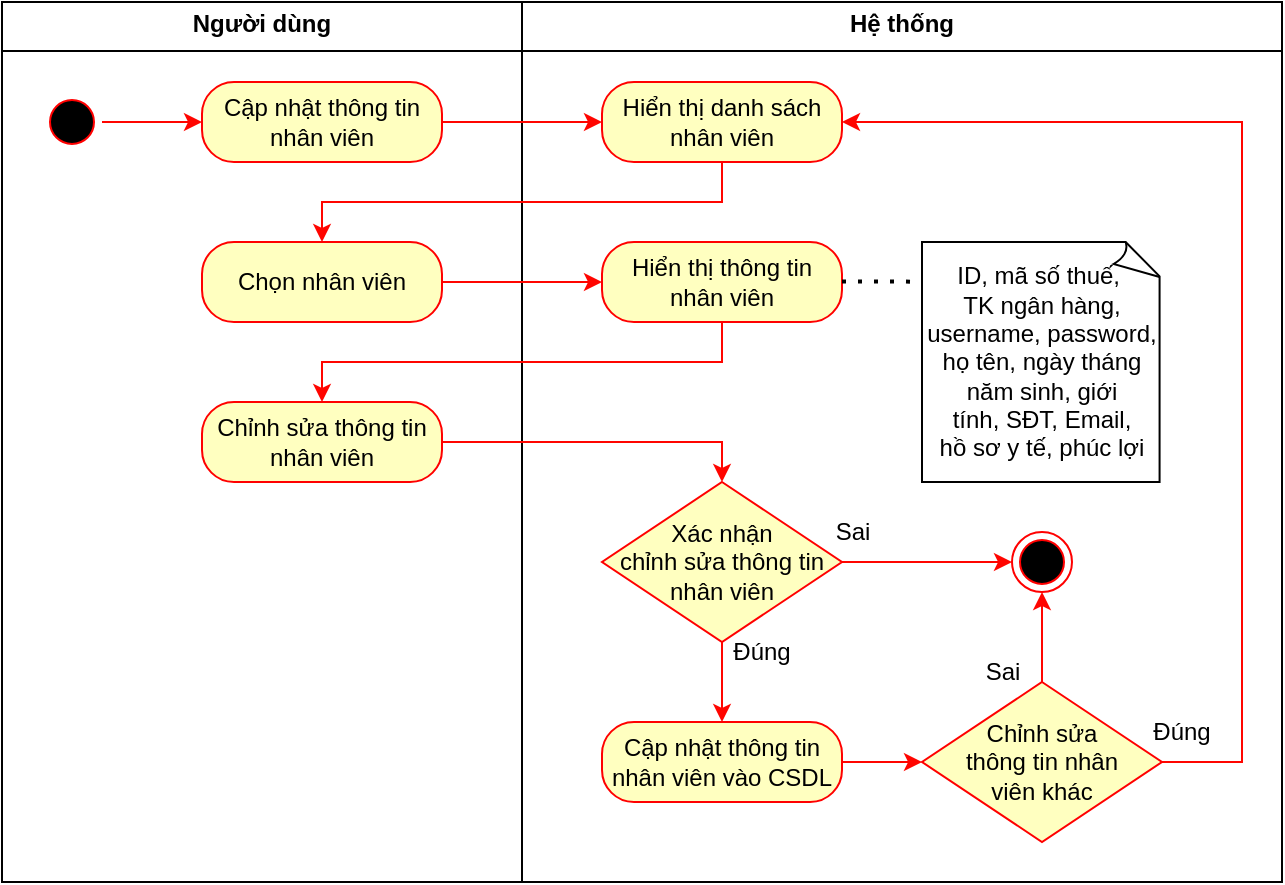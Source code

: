 <mxfile version="26.0.7">
  <diagram name="Page-1" id="DN_4q7IsD7YObWn_SUVU">
    <mxGraphModel dx="976" dy="418" grid="1" gridSize="10" guides="1" tooltips="1" connect="1" arrows="1" fold="1" page="1" pageScale="1" pageWidth="850" pageHeight="1100" math="0" shadow="0">
      <root>
        <mxCell id="0" />
        <mxCell id="1" parent="0" />
        <mxCell id="PDLHa-FzQipxZmoy9RNo-1" value="&lt;p style=&quot;margin:0px;margin-top:4px;text-align:center;&quot;&gt;&lt;b&gt;Hệ thống&lt;/b&gt;&lt;/p&gt;&lt;hr size=&quot;1&quot; style=&quot;border-style:solid;&quot;&gt;&lt;div style=&quot;height:2px;&quot;&gt;&lt;/div&gt;" style="verticalAlign=top;align=left;overflow=fill;html=1;whiteSpace=wrap;" parent="1" vertex="1">
          <mxGeometry x="260" width="380" height="440" as="geometry" />
        </mxCell>
        <mxCell id="PDLHa-FzQipxZmoy9RNo-2" value="&lt;p style=&quot;margin:0px;margin-top:4px;text-align:center;&quot;&gt;&lt;b&gt;Người dùng&lt;/b&gt;&lt;/p&gt;&lt;hr size=&quot;1&quot; style=&quot;border-style:solid;&quot;&gt;&lt;div style=&quot;height:2px;&quot;&gt;&lt;/div&gt;" style="verticalAlign=top;align=left;overflow=fill;html=1;whiteSpace=wrap;" parent="1" vertex="1">
          <mxGeometry width="260" height="440" as="geometry" />
        </mxCell>
        <mxCell id="PDLHa-FzQipxZmoy9RNo-3" value="" style="ellipse;html=1;shape=startState;fillColor=#000000;strokeColor=#ff0000;" parent="1" vertex="1">
          <mxGeometry x="20" y="45" width="30" height="30" as="geometry" />
        </mxCell>
        <mxCell id="PDLHa-FzQipxZmoy9RNo-4" value="" style="edgeStyle=orthogonalEdgeStyle;rounded=0;orthogonalLoop=1;jettySize=auto;html=1;strokeColor=#FF0500;" parent="1" source="PDLHa-FzQipxZmoy9RNo-3" target="PDLHa-FzQipxZmoy9RNo-6" edge="1">
          <mxGeometry relative="1" as="geometry" />
        </mxCell>
        <mxCell id="PDLHa-FzQipxZmoy9RNo-5" value="" style="edgeStyle=orthogonalEdgeStyle;rounded=0;orthogonalLoop=1;jettySize=auto;html=1;strokeColor=#FF0500;" parent="1" source="PDLHa-FzQipxZmoy9RNo-6" target="PDLHa-FzQipxZmoy9RNo-8" edge="1">
          <mxGeometry relative="1" as="geometry" />
        </mxCell>
        <mxCell id="PDLHa-FzQipxZmoy9RNo-6" value="Cập nhật thông tin nhân viên" style="rounded=1;whiteSpace=wrap;html=1;arcSize=40;fontColor=#000000;fillColor=#ffffc0;strokeColor=#ff0000;" parent="1" vertex="1">
          <mxGeometry x="100" y="40" width="120" height="40" as="geometry" />
        </mxCell>
        <mxCell id="PDLHa-FzQipxZmoy9RNo-7" style="edgeStyle=orthogonalEdgeStyle;rounded=0;orthogonalLoop=1;jettySize=auto;html=1;entryX=0.5;entryY=0;entryDx=0;entryDy=0;strokeColor=#FF0500;" parent="1" source="PDLHa-FzQipxZmoy9RNo-8" target="PDLHa-FzQipxZmoy9RNo-10" edge="1">
          <mxGeometry relative="1" as="geometry">
            <Array as="points">
              <mxPoint x="360" y="100" />
              <mxPoint x="160" y="100" />
            </Array>
          </mxGeometry>
        </mxCell>
        <mxCell id="PDLHa-FzQipxZmoy9RNo-8" value="Hiển thị danh sách nhân viên" style="rounded=1;whiteSpace=wrap;html=1;arcSize=40;fontColor=#000000;fillColor=#ffffc0;strokeColor=#ff0000;" parent="1" vertex="1">
          <mxGeometry x="300" y="40" width="120" height="40" as="geometry" />
        </mxCell>
        <mxCell id="PDLHa-FzQipxZmoy9RNo-24" value="" style="edgeStyle=orthogonalEdgeStyle;rounded=0;orthogonalLoop=1;jettySize=auto;html=1;strokeColor=#FF0500;" parent="1" source="PDLHa-FzQipxZmoy9RNo-10" target="PDLHa-FzQipxZmoy9RNo-23" edge="1">
          <mxGeometry relative="1" as="geometry" />
        </mxCell>
        <mxCell id="PDLHa-FzQipxZmoy9RNo-10" value="Chọn nhân viên" style="rounded=1;whiteSpace=wrap;html=1;arcSize=40;fontColor=#000000;fillColor=#ffffc0;strokeColor=#ff0000;" parent="1" vertex="1">
          <mxGeometry x="100" y="120" width="120" height="40" as="geometry" />
        </mxCell>
        <mxCell id="PDLHa-FzQipxZmoy9RNo-14" value="ID, mã số thuế,&amp;nbsp;&lt;br&gt;TK ngân hàng,&lt;div&gt;username, password, họ tên,&amp;nbsp;&lt;span style=&quot;background-color: transparent; color: light-dark(rgb(0, 0, 0), rgb(255, 255, 255));&quot;&gt;ngày tháng&lt;/span&gt;&lt;/div&gt;&lt;div&gt;&lt;span style=&quot;background-color: transparent; color: light-dark(rgb(0, 0, 0), rgb(255, 255, 255));&quot;&gt;năm sinh,&amp;nbsp;&lt;/span&gt;&lt;span style=&quot;background-color: transparent; color: light-dark(rgb(0, 0, 0), rgb(255, 255, 255));&quot;&gt;giới tính,&amp;nbsp;&lt;/span&gt;&lt;span style=&quot;background-color: transparent; color: light-dark(rgb(0, 0, 0), rgb(255, 255, 255));&quot;&gt;SĐT, Email,&lt;/span&gt;&lt;/div&gt;&lt;div&gt;&lt;div&gt;&lt;div&gt;hồ sơ y tế, phúc lợi&lt;/div&gt;&lt;/div&gt;&lt;/div&gt;" style="whiteSpace=wrap;html=1;shape=mxgraph.basic.document;align=center;" parent="1" vertex="1">
          <mxGeometry x="460" y="120" width="120" height="120" as="geometry" />
        </mxCell>
        <mxCell id="PDLHa-FzQipxZmoy9RNo-37" style="edgeStyle=orthogonalEdgeStyle;rounded=0;orthogonalLoop=1;jettySize=auto;html=1;entryX=0.5;entryY=0;entryDx=0;entryDy=0;strokeColor=#FF0500;" parent="1" source="PDLHa-FzQipxZmoy9RNo-22" target="PDLHa-FzQipxZmoy9RNo-26" edge="1">
          <mxGeometry relative="1" as="geometry" />
        </mxCell>
        <mxCell id="PDLHa-FzQipxZmoy9RNo-22" value="Chỉnh sửa thông tin nhân viên" style="rounded=1;whiteSpace=wrap;html=1;arcSize=40;fontColor=#000000;fillColor=#ffffc0;strokeColor=#ff0000;" parent="1" vertex="1">
          <mxGeometry x="100" y="200" width="120" height="40" as="geometry" />
        </mxCell>
        <mxCell id="PDLHa-FzQipxZmoy9RNo-25" style="edgeStyle=orthogonalEdgeStyle;rounded=0;orthogonalLoop=1;jettySize=auto;html=1;entryX=0.5;entryY=0;entryDx=0;entryDy=0;strokeColor=#FF0500;" parent="1" source="PDLHa-FzQipxZmoy9RNo-23" target="PDLHa-FzQipxZmoy9RNo-22" edge="1">
          <mxGeometry relative="1" as="geometry">
            <mxPoint x="210" y="190" as="targetPoint" />
            <Array as="points">
              <mxPoint x="360" y="180" />
              <mxPoint x="160" y="180" />
            </Array>
          </mxGeometry>
        </mxCell>
        <mxCell id="PDLHa-FzQipxZmoy9RNo-23" value="Hiển thị thông tin nhân viên" style="rounded=1;whiteSpace=wrap;html=1;arcSize=40;fontColor=#000000;fillColor=#ffffc0;strokeColor=#ff0000;" parent="1" vertex="1">
          <mxGeometry x="300" y="120" width="120" height="40" as="geometry" />
        </mxCell>
        <mxCell id="PDLHa-FzQipxZmoy9RNo-29" value="" style="edgeStyle=orthogonalEdgeStyle;rounded=0;orthogonalLoop=1;jettySize=auto;html=1;strokeColor=#FF0500;" parent="1" source="PDLHa-FzQipxZmoy9RNo-26" target="PDLHa-FzQipxZmoy9RNo-27" edge="1">
          <mxGeometry relative="1" as="geometry" />
        </mxCell>
        <mxCell id="PDLHa-FzQipxZmoy9RNo-35" value="" style="edgeStyle=orthogonalEdgeStyle;rounded=0;orthogonalLoop=1;jettySize=auto;html=1;strokeColor=#FF0500;" parent="1" source="PDLHa-FzQipxZmoy9RNo-26" target="PDLHa-FzQipxZmoy9RNo-34" edge="1">
          <mxGeometry relative="1" as="geometry" />
        </mxCell>
        <mxCell id="PDLHa-FzQipxZmoy9RNo-26" value="Xác nhận&lt;br&gt;chỉnh sửa thông tin nhân viên" style="rhombus;whiteSpace=wrap;html=1;fontColor=#000000;fillColor=#ffffc0;strokeColor=#FF0000;" parent="1" vertex="1">
          <mxGeometry x="300" y="240" width="120" height="80" as="geometry" />
        </mxCell>
        <mxCell id="PDLHa-FzQipxZmoy9RNo-31" value="" style="edgeStyle=orthogonalEdgeStyle;rounded=0;orthogonalLoop=1;jettySize=auto;html=1;strokeColor=#FF0500;" parent="1" source="PDLHa-FzQipxZmoy9RNo-27" target="PDLHa-FzQipxZmoy9RNo-28" edge="1">
          <mxGeometry relative="1" as="geometry" />
        </mxCell>
        <mxCell id="PDLHa-FzQipxZmoy9RNo-27" value="Cập nhật thông tin nhân viên vào CSDL" style="rounded=1;whiteSpace=wrap;html=1;arcSize=40;fontColor=#000000;fillColor=#ffffc0;strokeColor=#ff0000;" parent="1" vertex="1">
          <mxGeometry x="300" y="360" width="120" height="40" as="geometry" />
        </mxCell>
        <mxCell id="PDLHa-FzQipxZmoy9RNo-36" value="" style="edgeStyle=orthogonalEdgeStyle;rounded=0;orthogonalLoop=1;jettySize=auto;html=1;strokeColor=#FF0500;" parent="1" source="PDLHa-FzQipxZmoy9RNo-28" target="PDLHa-FzQipxZmoy9RNo-34" edge="1">
          <mxGeometry relative="1" as="geometry" />
        </mxCell>
        <mxCell id="5nzaItZQKXCWeE0JLC6Q-2" style="edgeStyle=orthogonalEdgeStyle;rounded=0;orthogonalLoop=1;jettySize=auto;html=1;entryX=1;entryY=0.5;entryDx=0;entryDy=0;strokeColor=light-dark(#FF0500,#FFFFFF);" edge="1" parent="1" source="PDLHa-FzQipxZmoy9RNo-28" target="PDLHa-FzQipxZmoy9RNo-8">
          <mxGeometry relative="1" as="geometry">
            <mxPoint x="580" y="60" as="targetPoint" />
            <Array as="points">
              <mxPoint x="620" y="380" />
              <mxPoint x="620" y="60" />
            </Array>
          </mxGeometry>
        </mxCell>
        <mxCell id="PDLHa-FzQipxZmoy9RNo-28" value="Chỉnh sửa&lt;br&gt;thông tin nhân&lt;br&gt;viên khác" style="rhombus;whiteSpace=wrap;html=1;fontColor=#000000;fillColor=#ffffc0;strokeColor=#FF0000;" parent="1" vertex="1">
          <mxGeometry x="460" y="340" width="120" height="80" as="geometry" />
        </mxCell>
        <mxCell id="PDLHa-FzQipxZmoy9RNo-34" value="" style="ellipse;html=1;shape=endState;fillColor=#000000;strokeColor=#ff0000;" parent="1" vertex="1">
          <mxGeometry x="505" y="265" width="30" height="30" as="geometry" />
        </mxCell>
        <mxCell id="PDLHa-FzQipxZmoy9RNo-38" value="" style="endArrow=none;dashed=1;html=1;dashPattern=1 3;strokeWidth=2;rounded=0;" parent="1" edge="1">
          <mxGeometry width="50" height="50" relative="1" as="geometry">
            <mxPoint x="420" y="139.71" as="sourcePoint" />
            <mxPoint x="460" y="140" as="targetPoint" />
            <Array as="points">
              <mxPoint x="450" y="139.71" />
            </Array>
          </mxGeometry>
        </mxCell>
        <mxCell id="5nzaItZQKXCWeE0JLC6Q-3" value="Đúng" style="text;html=1;align=center;verticalAlign=middle;whiteSpace=wrap;rounded=0;fontFamily=Helvetica;fontSize=12;fontColor=#000000;" vertex="1" parent="1">
          <mxGeometry x="350" y="310" width="60" height="30" as="geometry" />
        </mxCell>
        <mxCell id="5nzaItZQKXCWeE0JLC6Q-4" value="Đúng" style="text;html=1;align=center;verticalAlign=middle;whiteSpace=wrap;rounded=0;fontFamily=Helvetica;fontSize=12;fontColor=#000000;" vertex="1" parent="1">
          <mxGeometry x="560" y="350" width="60" height="30" as="geometry" />
        </mxCell>
        <mxCell id="5nzaItZQKXCWeE0JLC6Q-5" value="Sai" style="text;html=1;align=center;verticalAlign=middle;resizable=0;points=[];autosize=1;strokeColor=none;fillColor=none;" vertex="1" parent="1">
          <mxGeometry x="405" y="250" width="40" height="30" as="geometry" />
        </mxCell>
        <mxCell id="5nzaItZQKXCWeE0JLC6Q-6" value="Sai" style="text;html=1;align=center;verticalAlign=middle;resizable=0;points=[];autosize=1;strokeColor=none;fillColor=none;" vertex="1" parent="1">
          <mxGeometry x="480" y="320" width="40" height="30" as="geometry" />
        </mxCell>
      </root>
    </mxGraphModel>
  </diagram>
</mxfile>
